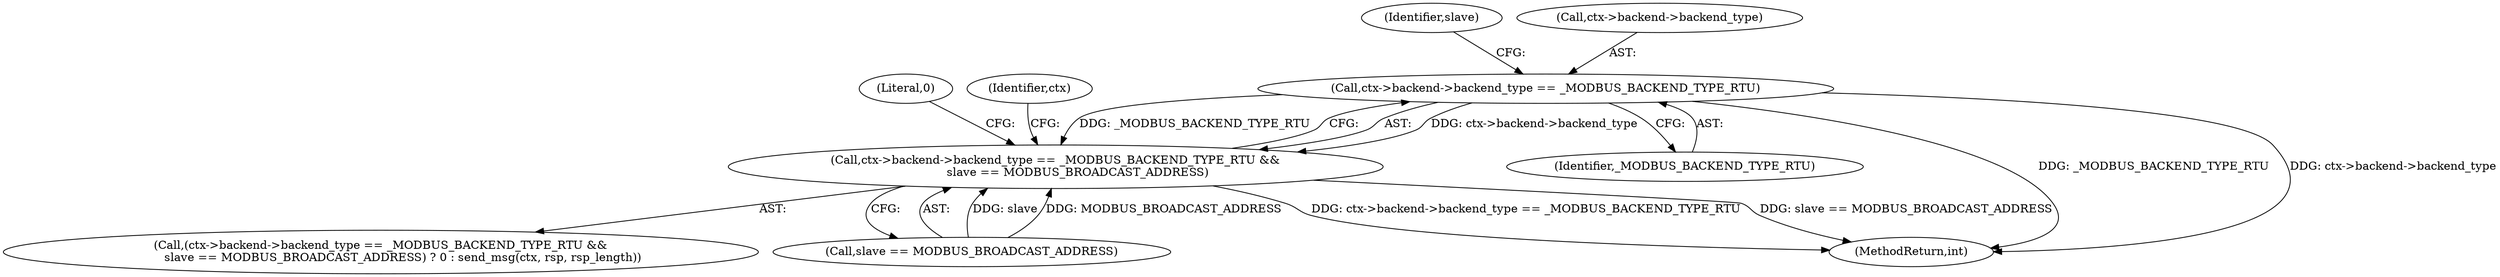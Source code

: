 digraph "0_libmodbus_5ccdf5ef79d742640355d1132fa9e2abc7fbaefc@pointer" {
"1001367" [label="(Call,ctx->backend->backend_type == _MODBUS_BACKEND_TYPE_RTU)"];
"1001366" [label="(Call,ctx->backend->backend_type == _MODBUS_BACKEND_TYPE_RTU &&\n            slave == MODBUS_BROADCAST_ADDRESS)"];
"1001373" [label="(Identifier,_MODBUS_BACKEND_TYPE_RTU)"];
"1001375" [label="(Identifier,slave)"];
"1001382" [label="(MethodReturn,int)"];
"1001365" [label="(Call,(ctx->backend->backend_type == _MODBUS_BACKEND_TYPE_RTU &&\n            slave == MODBUS_BROADCAST_ADDRESS) ? 0 : send_msg(ctx, rsp, rsp_length))"];
"1001377" [label="(Literal,0)"];
"1001367" [label="(Call,ctx->backend->backend_type == _MODBUS_BACKEND_TYPE_RTU)"];
"1001379" [label="(Identifier,ctx)"];
"1001366" [label="(Call,ctx->backend->backend_type == _MODBUS_BACKEND_TYPE_RTU &&\n            slave == MODBUS_BROADCAST_ADDRESS)"];
"1001368" [label="(Call,ctx->backend->backend_type)"];
"1001374" [label="(Call,slave == MODBUS_BROADCAST_ADDRESS)"];
"1001367" -> "1001366"  [label="AST: "];
"1001367" -> "1001373"  [label="CFG: "];
"1001368" -> "1001367"  [label="AST: "];
"1001373" -> "1001367"  [label="AST: "];
"1001375" -> "1001367"  [label="CFG: "];
"1001366" -> "1001367"  [label="CFG: "];
"1001367" -> "1001382"  [label="DDG: _MODBUS_BACKEND_TYPE_RTU"];
"1001367" -> "1001382"  [label="DDG: ctx->backend->backend_type"];
"1001367" -> "1001366"  [label="DDG: ctx->backend->backend_type"];
"1001367" -> "1001366"  [label="DDG: _MODBUS_BACKEND_TYPE_RTU"];
"1001366" -> "1001365"  [label="AST: "];
"1001366" -> "1001374"  [label="CFG: "];
"1001374" -> "1001366"  [label="AST: "];
"1001377" -> "1001366"  [label="CFG: "];
"1001379" -> "1001366"  [label="CFG: "];
"1001366" -> "1001382"  [label="DDG: ctx->backend->backend_type == _MODBUS_BACKEND_TYPE_RTU"];
"1001366" -> "1001382"  [label="DDG: slave == MODBUS_BROADCAST_ADDRESS"];
"1001374" -> "1001366"  [label="DDG: slave"];
"1001374" -> "1001366"  [label="DDG: MODBUS_BROADCAST_ADDRESS"];
}
